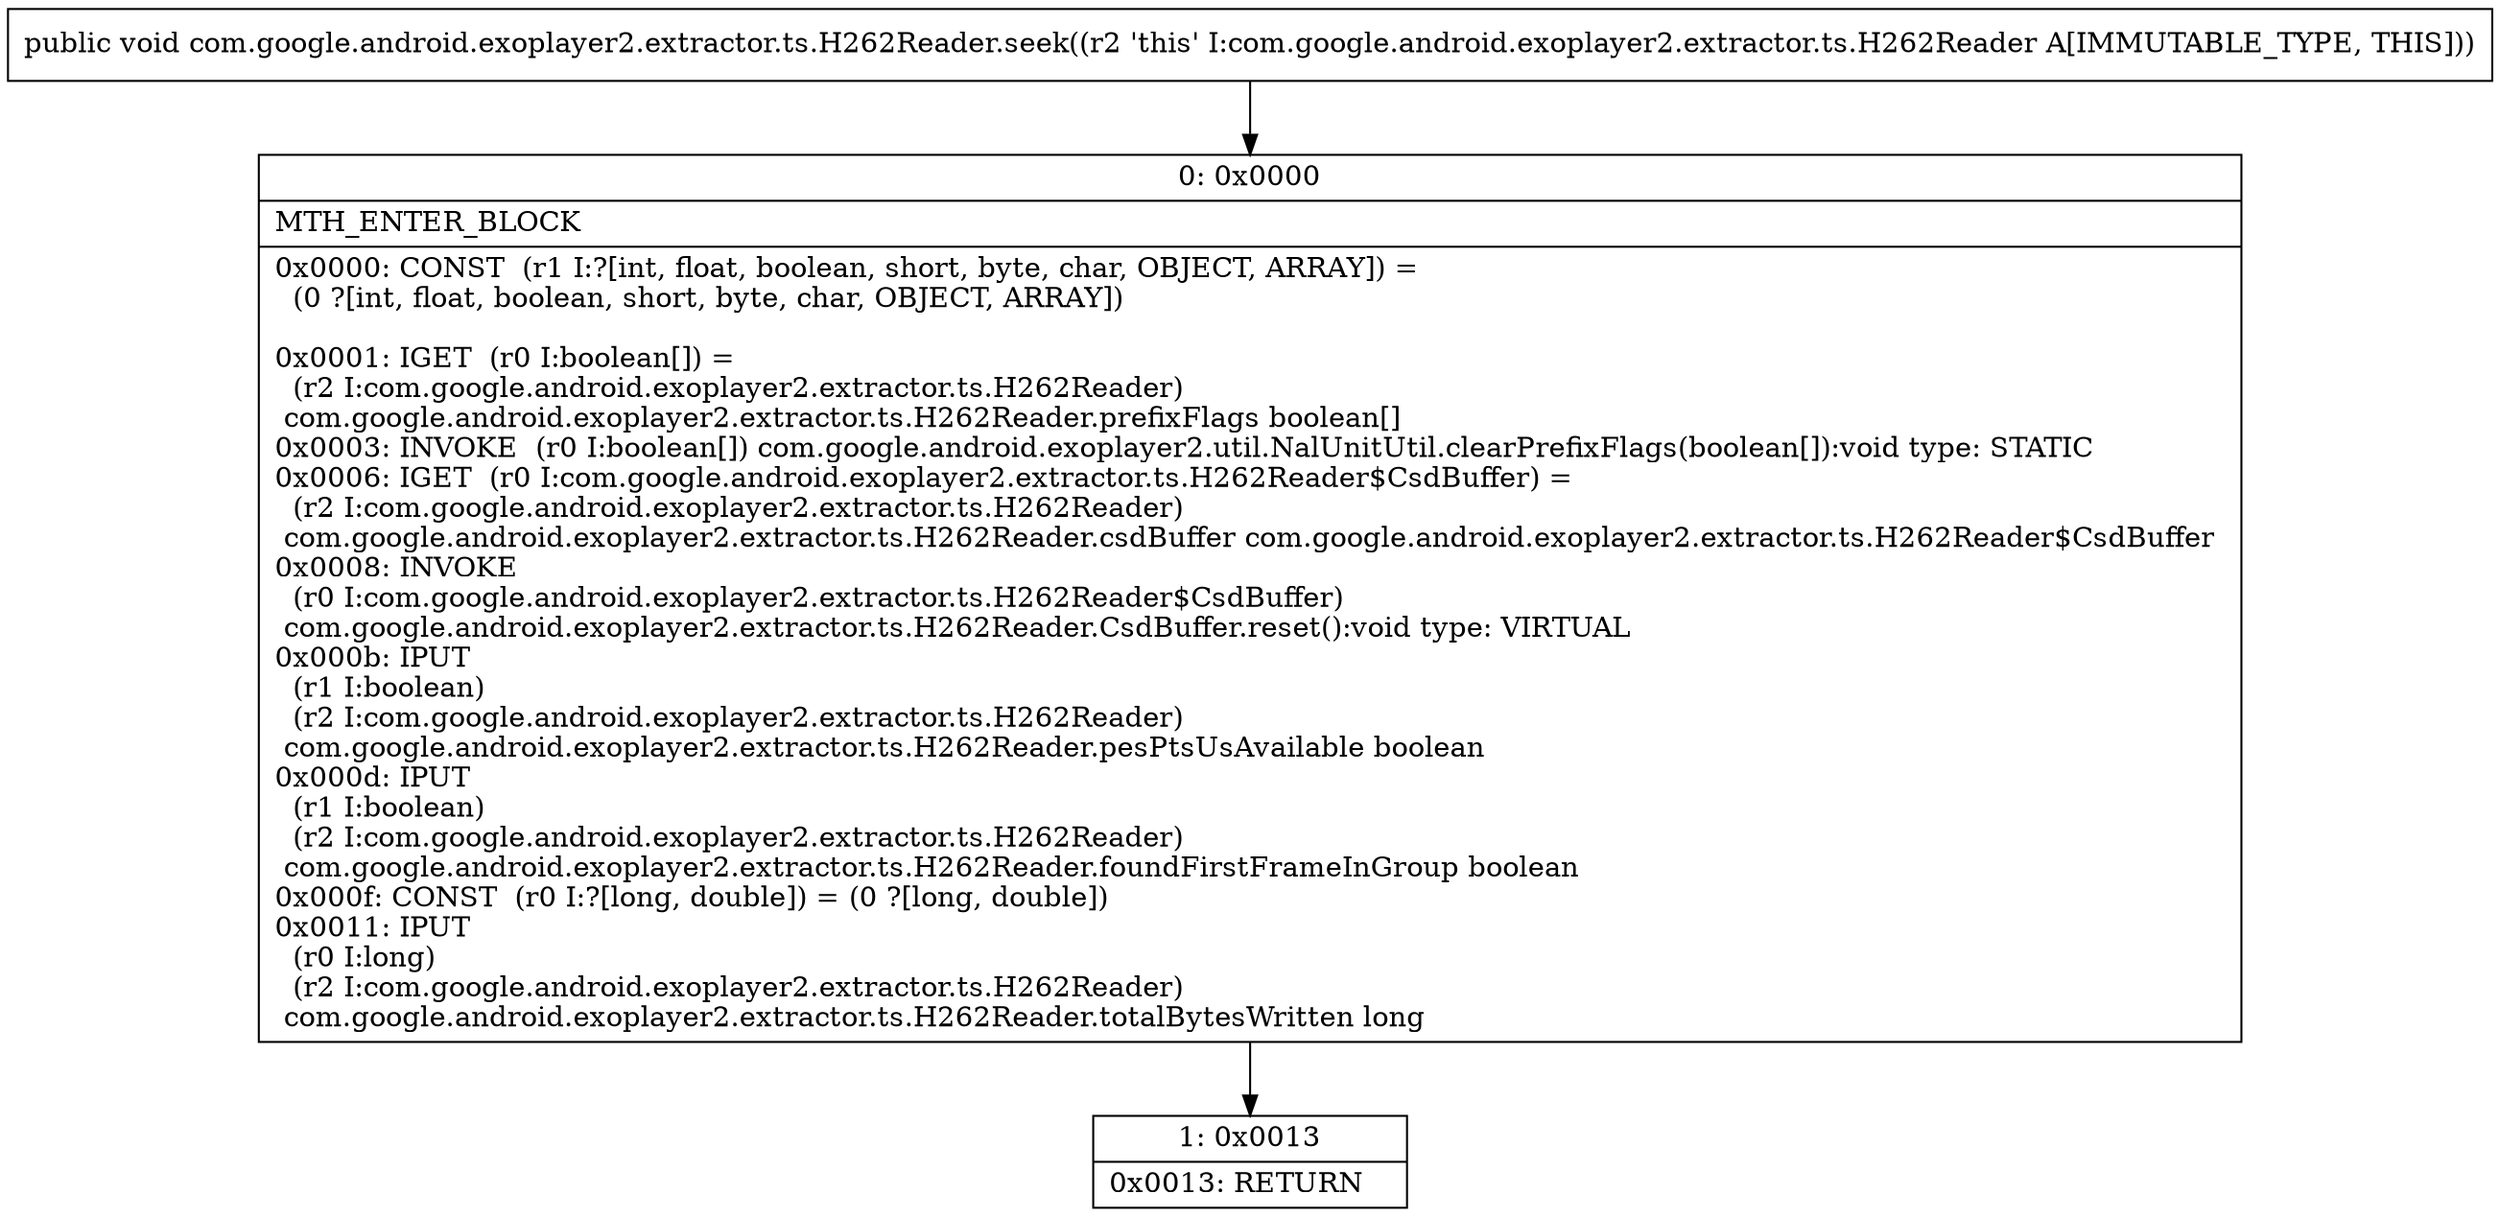 digraph "CFG forcom.google.android.exoplayer2.extractor.ts.H262Reader.seek()V" {
Node_0 [shape=record,label="{0\:\ 0x0000|MTH_ENTER_BLOCK\l|0x0000: CONST  (r1 I:?[int, float, boolean, short, byte, char, OBJECT, ARRAY]) = \l  (0 ?[int, float, boolean, short, byte, char, OBJECT, ARRAY])\l \l0x0001: IGET  (r0 I:boolean[]) = \l  (r2 I:com.google.android.exoplayer2.extractor.ts.H262Reader)\l com.google.android.exoplayer2.extractor.ts.H262Reader.prefixFlags boolean[] \l0x0003: INVOKE  (r0 I:boolean[]) com.google.android.exoplayer2.util.NalUnitUtil.clearPrefixFlags(boolean[]):void type: STATIC \l0x0006: IGET  (r0 I:com.google.android.exoplayer2.extractor.ts.H262Reader$CsdBuffer) = \l  (r2 I:com.google.android.exoplayer2.extractor.ts.H262Reader)\l com.google.android.exoplayer2.extractor.ts.H262Reader.csdBuffer com.google.android.exoplayer2.extractor.ts.H262Reader$CsdBuffer \l0x0008: INVOKE  \l  (r0 I:com.google.android.exoplayer2.extractor.ts.H262Reader$CsdBuffer)\l com.google.android.exoplayer2.extractor.ts.H262Reader.CsdBuffer.reset():void type: VIRTUAL \l0x000b: IPUT  \l  (r1 I:boolean)\l  (r2 I:com.google.android.exoplayer2.extractor.ts.H262Reader)\l com.google.android.exoplayer2.extractor.ts.H262Reader.pesPtsUsAvailable boolean \l0x000d: IPUT  \l  (r1 I:boolean)\l  (r2 I:com.google.android.exoplayer2.extractor.ts.H262Reader)\l com.google.android.exoplayer2.extractor.ts.H262Reader.foundFirstFrameInGroup boolean \l0x000f: CONST  (r0 I:?[long, double]) = (0 ?[long, double]) \l0x0011: IPUT  \l  (r0 I:long)\l  (r2 I:com.google.android.exoplayer2.extractor.ts.H262Reader)\l com.google.android.exoplayer2.extractor.ts.H262Reader.totalBytesWritten long \l}"];
Node_1 [shape=record,label="{1\:\ 0x0013|0x0013: RETURN   \l}"];
MethodNode[shape=record,label="{public void com.google.android.exoplayer2.extractor.ts.H262Reader.seek((r2 'this' I:com.google.android.exoplayer2.extractor.ts.H262Reader A[IMMUTABLE_TYPE, THIS])) }"];
MethodNode -> Node_0;
Node_0 -> Node_1;
}

